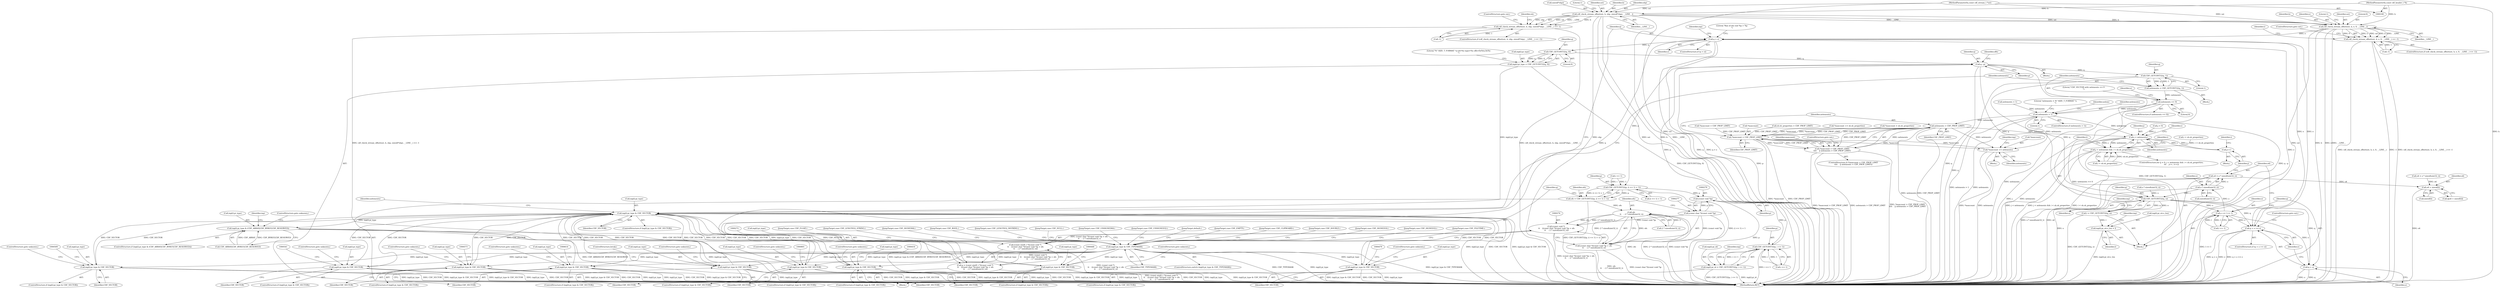 digraph "1_file_93e063ee374b6a75729df9e7201fb511e47e259d@pointer" {
"1000138" [label="(Call,cdf_check_stream_offset(sst, h, shp, sizeof(*shp), __LINE__))"];
"1000101" [label="(MethodParameterIn,const cdf_stream_t *sst)"];
"1000102" [label="(MethodParameterIn,const cdf_header_t *h)"];
"1000137" [label="(Call,cdf_check_stream_offset(sst, h, shp, sizeof(*shp), __LINE__) == -1)"];
"1000238" [label="(Call,cdf_check_stream_offset(sst, h, e, 0, __LINE__))"];
"1000237" [label="(Call,cdf_check_stream_offset(sst, h, e, 0, __LINE__) == -1)"];
"1000288" [label="(Call,q > e)"];
"1000316" [label="(Call,CDF_GETUINT32(q, 0))"];
"1000310" [label="(Call,inp[i].pi_type = CDF_GETUINT32(q, 0))"];
"1000342" [label="(Call,inp[i].pi_type & CDF_VECTOR)"];
"1000381" [label="(Call,inp[i].pi_type & (CDF_ARRAY|CDF_BYREF|CDF_RESERVED))"];
"1000394" [label="(Call,inp[i].pi_type & CDF_TYPEMASK)"];
"1000407" [label="(Call,inp[i].pi_type & CDF_VECTOR)"];
"1000437" [label="(Call,inp[i].pi_type & CDF_VECTOR)"];
"1000470" [label="(Call,inp[i].pi_type & CDF_VECTOR)"];
"1000500" [label="(Call,inp[i].pi_type & CDF_VECTOR)"];
"1000532" [label="(Call,inp[i].pi_type & CDF_VECTOR)"];
"1000564" [label="(Call,inp[i].pi_type & CDF_VECTOR)"];
"1000605" [label="(Call,inp[i].pi_type & CDF_VECTOR)"];
"1000792" [label="(Call,inp[i].pi_type & CDF_VECTOR)"];
"1000824" [label="(Call,inp[i].pi_type & CDF_VECTOR)"];
"1000337" [label="(Call,q - p)"];
"1000262" [label="(Call,CDF_GETUINT32(p, (i << 1) + 1))"];
"1000260" [label="(Call,ofs = CDF_GETUINT32(p, (i << 1) + 1))"];
"1000281" [label="(Call,ofs\n \t\t    - 2 * sizeof(uint32_t))"];
"1000273" [label="(Call,(const void *)\n \t\t    ((const char *)(const void *)p + ofs\n \t\t    - 2 * sizeof(uint32_t)))"];
"1000271" [label="(Call,(const uint8_t *)(const void *)\n \t\t    ((const char *)(const void *)p + ofs\n \t\t    - 2 * sizeof(uint32_t)))"];
"1000269" [label="(Call,q = (const uint8_t *)(const void *)\n \t\t    ((const char *)(const void *)p + ofs\n \t\t    - 2 * sizeof(uint32_t)))"];
"1000275" [label="(Call,(const char *)(const void *)p + ofs\n \t\t    - 2 * sizeof(uint32_t))"];
"1000278" [label="(Call,(const void *)p)"];
"1000276" [label="(Call,(const char *)(const void *)p)"];
"1000305" [label="(Call,CDF_GETUINT32(p, i << 1))"];
"1000299" [label="(Call,inp[i].pi_id = CDF_GETUINT32(p, i << 1))"];
"1000352" [label="(Call,CDF_GETUINT32(q, 1))"];
"1000350" [label="(Call,nelements = CDF_GETUINT32(q, 1))"];
"1000356" [label="(Call,nelements == 0)"];
"1000649" [label="(Call,nelements > 1)"];
"1000666" [label="(Call,nelements > CDF_PROP_LIMIT)"];
"1000662" [label="(Call,*maxcount > CDF_PROP_LIMIT)"];
"1000661" [label="(Call,*maxcount > CDF_PROP_LIMIT\n\t\t\t\t    || nelements > CDF_PROP_LIMIT)"];
"1000670" [label="(Call,*maxcount += nelements)"];
"1000698" [label="(Call,j < nelements)"];
"1000697" [label="(Call,j < nelements && i < sh.sh_properties)"];
"1000707" [label="(Call,j++)"];
"1000715" [label="(Call,CDF_GETUINT32(q, o))"];
"1000713" [label="(Call,l = CDF_GETUINT32(q, o))"];
"1000718" [label="(Call,inp[i].pi_str.s_len = l)"];
"1000769" [label="(Call,o += l >> 1)"];
"1000775" [label="(Call,q + o >= e)"];
"1000776" [label="(Call,q + o)"];
"1000783" [label="(Call,o * sizeof(uint32_t))"];
"1000781" [label="(Call,o4 = o * sizeof(uint32_t))"];
"1000742" [label="(Call,o4 + sizeof(l))"];
"1000661" [label="(Call,*maxcount > CDF_PROP_LIMIT\n\t\t\t\t    || nelements > CDF_PROP_LIMIT)"];
"1000142" [label="(Call,sizeof(*shp))"];
"1000287" [label="(ControlStructure,if (q > e))"];
"1000148" [label="(ControlStructure,goto out;)"];
"1000570" [label="(Identifier,CDF_VECTOR)"];
"1000791" [label="(ControlStructure,if (inp[i].pi_type & CDF_VECTOR))"];
"1000668" [label="(Identifier,CDF_PROP_LIMIT)"];
"1000316" [label="(Call,CDF_GETUINT32(q, 0))"];
"1000673" [label="(Identifier,nelements)"];
"1000351" [label="(Identifier,nelements)"];
"1000744" [label="(Call,sizeof(l))"];
"1000369" [label="(Identifier,nelements)"];
"1000701" [label="(Call,i < sh.sh_properties)"];
"1000499" [label="(ControlStructure,if (inp[i].pi_type & CDF_VECTOR))"];
"1000387" [label="(Call,CDF_ARRAY|CDF_BYREF|CDF_RESERVED)"];
"1000785" [label="(Call,sizeof(uint32_t))"];
"1000605" [label="(Call,inp[i].pi_type & CDF_VECTOR)"];
"1000294" [label="(Literal,\"Ran of the end %p > %p\n\")"];
"1000714" [label="(Identifier,l)"];
"1000395" [label="(Call,inp[i].pi_type)"];
"1000667" [label="(Identifier,nelements)"];
"1000413" [label="(Identifier,CDF_VECTOR)"];
"1000562" [label="(JumpTarget,case CDF_FLOAT:)"];
"1000397" [label="(Identifier,inp)"];
"1000307" [label="(Call,i << 1)"];
"1000779" [label="(Identifier,e)"];
"1000793" [label="(Call,inp[i].pi_type)"];
"1000354" [label="(Literal,1)"];
"1000317" [label="(Identifier,q)"];
"1000357" [label="(Identifier,nelements)"];
"1000788" [label="(Identifier,i)"];
"1000663" [label="(Call,*maxcount)"];
"1000782" [label="(Identifier,o4)"];
"1000240" [label="(Identifier,h)"];
"1000770" [label="(Identifier,o)"];
"1000646" [label="(JumpTarget,case CDF_LENGTH32_STRING:)"];
"1000177" [label="(Call,sh.sh_properties > CDF_PROP_LIMIT)"];
"1000276" [label="(Call,(const char *)(const void *)p)"];
"1000305" [label="(Call,CDF_GETUINT32(p, i << 1))"];
"1000281" [label="(Call,ofs\n \t\t    - 2 * sizeof(uint32_t))"];
"1000708" [label="(Identifier,j)"];
"1000374" [label="(Call,o4 = o * sizeof(uint32_t))"];
"1000290" [label="(Identifier,e)"];
"1000784" [label="(Identifier,o)"];
"1000831" [label="(ControlStructure,goto unknown;)"];
"1000392" [label="(ControlStructure,goto unknown;)"];
"1000498" [label="(JumpTarget,case CDF_SIGNED64:)"];
"1000718" [label="(Call,inp[i].pi_str.s_len = l)"];
"1000273" [label="(Call,(const void *)\n \t\t    ((const char *)(const void *)p + ofs\n \t\t    - 2 * sizeof(uint32_t)))"];
"1000407" [label="(Call,inp[i].pi_type & CDF_VECTOR)"];
"1000350" [label="(Call,nelements = CDF_GETUINT32(q, 1))"];
"1000147" [label="(Literal,1)"];
"1000743" [label="(Identifier,o4)"];
"1000660" [label="(ControlStructure,if (*maxcount > CDF_PROP_LIMIT\n\t\t\t\t    || nelements > CDF_PROP_LIMIT))"];
"1000251" [label="(Call,i < sh.sh_properties)"];
"1000532" [label="(Call,inp[i].pi_type & CDF_VECTOR)"];
"1000300" [label="(Call,inp[i].pi_id)"];
"1000539" [label="(ControlStructure,goto unknown;)"];
"1000571" [label="(ControlStructure,goto unknown;)"];
"1000368" [label="(Call,nelements = 1)"];
"1000336" [label="(Block,)"];
"1000731" [label="(Identifier,inp)"];
"1000467" [label="(JumpTarget,case CDF_BOOL:)"];
"1000676" [label="(Identifier,inp)"];
"1000783" [label="(Call,o * sizeof(uint32_t))"];
"1000647" [label="(JumpTarget,case CDF_LENGTH32_WSTRING:)"];
"1000501" [label="(Call,inp[i].pi_type)"];
"1000321" [label="(Literal,\"%\" SIZE_T_FORMAT \"u) id=%x type=%x offs=0x%tx,0x%x\n\")"];
"1000565" [label="(Call,inp[i].pi_type)"];
"1000832" [label="(ControlStructure,break;)"];
"1000203" [label="(Call,*maxcount += sh.sh_properties)"];
"1000361" [label="(Literal,\"CDF_VECTOR with nelements == 0\n\")"];
"1000236" [label="(ControlStructure,if (cdf_check_stream_offset(sst, h, e, 0, __LINE__) == -1))"];
"1000717" [label="(Identifier,o)"];
"1000342" [label="(Call,inp[i].pi_type & CDF_VECTOR)"];
"1000211" [label="(Call,*maxcount = sh.sh_properties)"];
"1000139" [label="(Identifier,sst)"];
"1000612" [label="(ControlStructure,goto unknown;)"];
"1000691" [label="(Literal,\"nelements = %\" SIZE_T_FORMAT \"u\n\")"];
"1000711" [label="(Block,)"];
"1000775" [label="(Call,q + o >= e)"];
"1000477" [label="(ControlStructure,goto unknown;)"];
"1000476" [label="(Identifier,CDF_VECTOR)"];
"1000353" [label="(Identifier,q)"];
"1000655" [label="(Identifier,nelem)"];
"1000437" [label="(Call,inp[i].pi_type & CDF_VECTOR)"];
"1000699" [label="(Identifier,j)"];
"1000444" [label="(ControlStructure,goto unknown;)"];
"1000823" [label="(ControlStructure,if (inp[i].pi_type & CDF_VECTOR))"];
"1000299" [label="(Call,inp[i].pi_id = CDF_GETUINT32(p, i << 1))"];
"1000697" [label="(Call,j < nelements && i < sh.sh_properties)"];
"1000348" [label="(Identifier,CDF_VECTOR)"];
"1000358" [label="(Literal,0)"];
"1000288" [label="(Call,q > e)"];
"1000337" [label="(Call,q - p)"];
"1000776" [label="(Call,q + o)"];
"1000700" [label="(Identifier,nelements)"];
"1000352" [label="(Call,CDF_GETUINT32(q, 1))"];
"1000382" [label="(Call,inp[i].pi_type)"];
"1000238" [label="(Call,cdf_check_stream_offset(sst, h, e, 0, __LINE__))"];
"1000341" [label="(ControlStructure,if (inp[i].pi_type & CDF_VECTOR))"];
"1000146" [label="(Call,-1)"];
"1000606" [label="(Call,inp[i].pi_type)"];
"1000393" [label="(ControlStructure,switch (inp[i].pi_type & CDF_TYPEMASK))"];
"1000400" [label="(Identifier,CDF_TYPEMASK)"];
"1000649" [label="(Call,nelements > 1)"];
"1000376" [label="(Call,o * sizeof(uint32_t))"];
"1000774" [label="(ControlStructure,if (q + o >= e))"];
"1000662" [label="(Call,*maxcount > CDF_PROP_LIMIT)"];
"1000710" [label="(Identifier,i)"];
"1000780" [label="(ControlStructure,goto out;)"];
"1000102" [label="(MethodParameterIn,const cdf_header_t *h)"];
"1000694" [label="(Call,j = 0)"];
"1000706" [label="(Block,)"];
"1000824" [label="(Call,inp[i].pi_type & CDF_VECTOR)"];
"1000339" [label="(Identifier,p)"];
"1000693" [label="(ControlStructure,for (j = 0; j < nelements && i < sh.sh_properties;\n\t\t\t    j++, i++))"];
"1000306" [label="(Identifier,p)"];
"1000670" [label="(Call,*maxcount += nelements)"];
"1000101" [label="(MethodParameterIn,const cdf_stream_t *sst)"];
"1000280" [label="(Identifier,p)"];
"1000414" [label="(ControlStructure,goto unknown;)"];
"1000443" [label="(Identifier,CDF_VECTOR)"];
"1000533" [label="(Call,inp[i].pi_type)"];
"1000249" [label="(Identifier,i)"];
"1000666" [label="(Call,nelements > CDF_PROP_LIMIT)"];
"1000402" [label="(JumpTarget,case CDF_NULL:)"];
"1000506" [label="(Identifier,CDF_VECTOR)"];
"1000853" [label="(MethodReturn,RET)"];
"1000604" [label="(ControlStructure,if (inp[i].pi_type & CDF_VECTOR))"];
"1000237" [label="(Call,cdf_check_stream_offset(sst, h, e, 0, __LINE__) == -1)"];
"1000830" [label="(Identifier,CDF_VECTOR)"];
"1000140" [label="(Identifier,h)"];
"1000241" [label="(Identifier,e)"];
"1000408" [label="(Call,inp[i].pi_type)"];
"1000471" [label="(Call,inp[i].pi_type)"];
"1000145" [label="(Identifier,__LINE__)"];
"1000825" [label="(Call,inp[i].pi_type)"];
"1000563" [label="(ControlStructure,if (inp[i].pi_type & CDF_VECTOR))"];
"1000265" [label="(Call,i << 1)"];
"1000262" [label="(Call,CDF_GETUINT32(p, (i << 1) + 1))"];
"1000740" [label="(Call,q[o4 + sizeof(l)])"];
"1000244" [label="(Call,-1)"];
"1000243" [label="(Identifier,__LINE__)"];
"1000719" [label="(Call,inp[i].pi_str.s_len)"];
"1000707" [label="(Call,j++)"];
"1000470" [label="(Call,inp[i].pi_type & CDF_VECTOR)"];
"1000137" [label="(Call,cdf_check_stream_offset(sst, h, shp, sizeof(*shp), __LINE__) == -1)"];
"1000530" [label="(JumpTarget,case CDF_UNSIGNED64:)"];
"1000436" [label="(ControlStructure,if (inp[i].pi_type & CDF_VECTOR))"];
"1000356" [label="(Call,nelements == 0)"];
"1000381" [label="(Call,inp[i].pi_type & (CDF_ARRAY|CDF_BYREF|CDF_RESERVED))"];
"1000716" [label="(Identifier,q)"];
"1000777" [label="(Identifier,q)"];
"1000507" [label="(ControlStructure,goto unknown;)"];
"1000564" [label="(Call,inp[i].pi_type & CDF_VECTOR)"];
"1000198" [label="(Call,*maxcount > CDF_PROP_LIMIT)"];
"1000343" [label="(Call,inp[i].pi_type)"];
"1000715" [label="(Call,CDF_GETUINT32(q, o))"];
"1000338" [label="(Identifier,q)"];
"1000665" [label="(Identifier,CDF_PROP_LIMIT)"];
"1000349" [label="(Block,)"];
"1000781" [label="(Call,o4 = o * sizeof(uint32_t))"];
"1000468" [label="(JumpTarget,case CDF_UNSIGNED32:)"];
"1000833" [label="(JumpTarget,default:)"];
"1000469" [label="(ControlStructure,if (inp[i].pi_type & CDF_VECTOR))"];
"1000672" [label="(Identifier,maxcount)"];
"1000403" [label="(JumpTarget,case CDF_EMPTY:)"];
"1000531" [label="(ControlStructure,if (inp[i].pi_type & CDF_VECTOR))"];
"1000769" [label="(Call,o += l >> 1)"];
"1000282" [label="(Identifier,ofs)"];
"1000713" [label="(Call,l = CDF_GETUINT32(q, o))"];
"1000269" [label="(Call,q = (const uint8_t *)(const void *)\n \t\t    ((const char *)(const void *)p + ofs\n \t\t    - 2 * sizeof(uint32_t)))"];
"1000260" [label="(Call,ofs = CDF_GETUINT32(p, (i << 1) + 1))"];
"1000246" [label="(ControlStructure,goto out;)"];
"1000138" [label="(Call,cdf_check_stream_offset(sst, h, shp, sizeof(*shp), __LINE__))"];
"1000822" [label="(JumpTarget,case CDF_CLIPBOARD:)"];
"1000671" [label="(Call,*maxcount)"];
"1000438" [label="(Call,inp[i].pi_type)"];
"1000698" [label="(Call,j < nelements)"];
"1000245" [label="(Literal,1)"];
"1000702" [label="(Identifier,i)"];
"1000261" [label="(Identifier,ofs)"];
"1000380" [label="(ControlStructure,if (inp[i].pi_type & (CDF_ARRAY|CDF_BYREF|CDF_RESERVED)))"];
"1000340" [label="(Identifier,offs)"];
"1000650" [label="(Identifier,nelements)"];
"1000318" [label="(Literal,0)"];
"1000603" [label="(JumpTarget,case CDF_DOUBLE:)"];
"1000278" [label="(Call,(const void *)p)"];
"1000275" [label="(Call,(const char *)(const void *)p + ofs\n \t\t    - 2 * sizeof(uint32_t))"];
"1000302" [label="(Identifier,inp)"];
"1000651" [label="(Literal,1)"];
"1000394" [label="(Call,inp[i].pi_type & CDF_TYPEMASK)"];
"1000798" [label="(Identifier,CDF_VECTOR)"];
"1000271" [label="(Call,(const uint8_t *)(const void *)\n \t\t    ((const char *)(const void *)p + ofs\n \t\t    - 2 * sizeof(uint32_t)))"];
"1000364" [label="(Identifier,o)"];
"1000311" [label="(Call,inp[i].pi_type)"];
"1000538" [label="(Identifier,CDF_VECTOR)"];
"1000270" [label="(Identifier,q)"];
"1000778" [label="(Identifier,o)"];
"1000239" [label="(Identifier,sst)"];
"1000355" [label="(ControlStructure,if (nelements == 0))"];
"1000406" [label="(ControlStructure,if (inp[i].pi_type & CDF_VECTOR))"];
"1000799" [label="(ControlStructure,goto unknown;)"];
"1000792" [label="(Call,inp[i].pi_type & CDF_VECTOR)"];
"1000313" [label="(Identifier,inp)"];
"1000405" [label="(JumpTarget,case CDF_SIGNED16:)"];
"1000151" [label="(Identifier,sh)"];
"1000435" [label="(JumpTarget,case CDF_SIGNED32:)"];
"1000242" [label="(Literal,0)"];
"1000790" [label="(JumpTarget,case CDF_FILETIME:)"];
"1000289" [label="(Identifier,q)"];
"1000264" [label="(Call,(i << 1) + 1)"];
"1000258" [label="(Block,)"];
"1000669" [label="(ControlStructure,goto out;)"];
"1000648" [label="(ControlStructure,if (nelements > 1))"];
"1000141" [label="(Identifier,shp)"];
"1000310" [label="(Call,inp[i].pi_type = CDF_GETUINT32(q, 0))"];
"1000500" [label="(Call,inp[i].pi_type & CDF_VECTOR)"];
"1000283" [label="(Call,2 * sizeof(uint32_t))"];
"1000263" [label="(Identifier,p)"];
"1000742" [label="(Call,o4 + sizeof(l))"];
"1000136" [label="(ControlStructure,if (cdf_check_stream_offset(sst, h, shp, sizeof(*shp), __LINE__) == -1))"];
"1000611" [label="(Identifier,CDF_VECTOR)"];
"1000722" [label="(Identifier,inp)"];
"1000726" [label="(Identifier,l)"];
"1000771" [label="(Call,l >> 1)"];
"1000652" [label="(Block,)"];
"1000138" -> "1000137"  [label="AST: "];
"1000138" -> "1000145"  [label="CFG: "];
"1000139" -> "1000138"  [label="AST: "];
"1000140" -> "1000138"  [label="AST: "];
"1000141" -> "1000138"  [label="AST: "];
"1000142" -> "1000138"  [label="AST: "];
"1000145" -> "1000138"  [label="AST: "];
"1000147" -> "1000138"  [label="CFG: "];
"1000138" -> "1000853"  [label="DDG: shp"];
"1000138" -> "1000853"  [label="DDG: sst"];
"1000138" -> "1000853"  [label="DDG: h"];
"1000138" -> "1000853"  [label="DDG: __LINE__"];
"1000138" -> "1000137"  [label="DDG: sst"];
"1000138" -> "1000137"  [label="DDG: __LINE__"];
"1000138" -> "1000137"  [label="DDG: h"];
"1000138" -> "1000137"  [label="DDG: shp"];
"1000101" -> "1000138"  [label="DDG: sst"];
"1000102" -> "1000138"  [label="DDG: h"];
"1000138" -> "1000238"  [label="DDG: sst"];
"1000138" -> "1000238"  [label="DDG: h"];
"1000138" -> "1000238"  [label="DDG: __LINE__"];
"1000101" -> "1000100"  [label="AST: "];
"1000101" -> "1000853"  [label="DDG: sst"];
"1000101" -> "1000238"  [label="DDG: sst"];
"1000102" -> "1000100"  [label="AST: "];
"1000102" -> "1000853"  [label="DDG: h"];
"1000102" -> "1000238"  [label="DDG: h"];
"1000137" -> "1000136"  [label="AST: "];
"1000137" -> "1000146"  [label="CFG: "];
"1000146" -> "1000137"  [label="AST: "];
"1000148" -> "1000137"  [label="CFG: "];
"1000151" -> "1000137"  [label="CFG: "];
"1000137" -> "1000853"  [label="DDG: cdf_check_stream_offset(sst, h, shp, sizeof(*shp), __LINE__)"];
"1000137" -> "1000853"  [label="DDG: cdf_check_stream_offset(sst, h, shp, sizeof(*shp), __LINE__) == -1"];
"1000146" -> "1000137"  [label="DDG: 1"];
"1000238" -> "1000237"  [label="AST: "];
"1000238" -> "1000243"  [label="CFG: "];
"1000239" -> "1000238"  [label="AST: "];
"1000240" -> "1000238"  [label="AST: "];
"1000241" -> "1000238"  [label="AST: "];
"1000242" -> "1000238"  [label="AST: "];
"1000243" -> "1000238"  [label="AST: "];
"1000245" -> "1000238"  [label="CFG: "];
"1000238" -> "1000853"  [label="DDG: sst"];
"1000238" -> "1000853"  [label="DDG: h"];
"1000238" -> "1000853"  [label="DDG: e"];
"1000238" -> "1000853"  [label="DDG: __LINE__"];
"1000238" -> "1000237"  [label="DDG: e"];
"1000238" -> "1000237"  [label="DDG: sst"];
"1000238" -> "1000237"  [label="DDG: h"];
"1000238" -> "1000237"  [label="DDG: __LINE__"];
"1000238" -> "1000237"  [label="DDG: 0"];
"1000238" -> "1000288"  [label="DDG: e"];
"1000237" -> "1000236"  [label="AST: "];
"1000237" -> "1000244"  [label="CFG: "];
"1000244" -> "1000237"  [label="AST: "];
"1000246" -> "1000237"  [label="CFG: "];
"1000249" -> "1000237"  [label="CFG: "];
"1000237" -> "1000853"  [label="DDG: cdf_check_stream_offset(sst, h, e, 0, __LINE__) == -1"];
"1000237" -> "1000853"  [label="DDG: cdf_check_stream_offset(sst, h, e, 0, __LINE__)"];
"1000237" -> "1000853"  [label="DDG: -1"];
"1000244" -> "1000237"  [label="DDG: 1"];
"1000288" -> "1000287"  [label="AST: "];
"1000288" -> "1000290"  [label="CFG: "];
"1000289" -> "1000288"  [label="AST: "];
"1000290" -> "1000288"  [label="AST: "];
"1000294" -> "1000288"  [label="CFG: "];
"1000302" -> "1000288"  [label="CFG: "];
"1000288" -> "1000853"  [label="DDG: e"];
"1000288" -> "1000853"  [label="DDG: q"];
"1000288" -> "1000853"  [label="DDG: q > e"];
"1000269" -> "1000288"  [label="DDG: q"];
"1000775" -> "1000288"  [label="DDG: e"];
"1000288" -> "1000316"  [label="DDG: q"];
"1000288" -> "1000775"  [label="DDG: e"];
"1000316" -> "1000310"  [label="AST: "];
"1000316" -> "1000318"  [label="CFG: "];
"1000317" -> "1000316"  [label="AST: "];
"1000318" -> "1000316"  [label="AST: "];
"1000310" -> "1000316"  [label="CFG: "];
"1000316" -> "1000310"  [label="DDG: q"];
"1000316" -> "1000310"  [label="DDG: 0"];
"1000316" -> "1000337"  [label="DDG: q"];
"1000310" -> "1000258"  [label="AST: "];
"1000311" -> "1000310"  [label="AST: "];
"1000321" -> "1000310"  [label="CFG: "];
"1000310" -> "1000853"  [label="DDG: CDF_GETUINT32(q, 0)"];
"1000310" -> "1000342"  [label="DDG: inp[i].pi_type"];
"1000342" -> "1000341"  [label="AST: "];
"1000342" -> "1000348"  [label="CFG: "];
"1000343" -> "1000342"  [label="AST: "];
"1000348" -> "1000342"  [label="AST: "];
"1000351" -> "1000342"  [label="CFG: "];
"1000369" -> "1000342"  [label="CFG: "];
"1000342" -> "1000853"  [label="DDG: inp[i].pi_type"];
"1000342" -> "1000853"  [label="DDG: CDF_VECTOR"];
"1000342" -> "1000853"  [label="DDG: inp[i].pi_type & CDF_VECTOR"];
"1000824" -> "1000342"  [label="DDG: CDF_VECTOR"];
"1000407" -> "1000342"  [label="DDG: CDF_VECTOR"];
"1000564" -> "1000342"  [label="DDG: CDF_VECTOR"];
"1000792" -> "1000342"  [label="DDG: CDF_VECTOR"];
"1000532" -> "1000342"  [label="DDG: CDF_VECTOR"];
"1000500" -> "1000342"  [label="DDG: CDF_VECTOR"];
"1000437" -> "1000342"  [label="DDG: CDF_VECTOR"];
"1000470" -> "1000342"  [label="DDG: CDF_VECTOR"];
"1000605" -> "1000342"  [label="DDG: CDF_VECTOR"];
"1000342" -> "1000381"  [label="DDG: inp[i].pi_type"];
"1000342" -> "1000407"  [label="DDG: CDF_VECTOR"];
"1000342" -> "1000437"  [label="DDG: CDF_VECTOR"];
"1000342" -> "1000470"  [label="DDG: CDF_VECTOR"];
"1000342" -> "1000500"  [label="DDG: CDF_VECTOR"];
"1000342" -> "1000532"  [label="DDG: CDF_VECTOR"];
"1000342" -> "1000564"  [label="DDG: CDF_VECTOR"];
"1000342" -> "1000605"  [label="DDG: CDF_VECTOR"];
"1000342" -> "1000792"  [label="DDG: CDF_VECTOR"];
"1000342" -> "1000824"  [label="DDG: CDF_VECTOR"];
"1000381" -> "1000380"  [label="AST: "];
"1000381" -> "1000387"  [label="CFG: "];
"1000382" -> "1000381"  [label="AST: "];
"1000387" -> "1000381"  [label="AST: "];
"1000392" -> "1000381"  [label="CFG: "];
"1000397" -> "1000381"  [label="CFG: "];
"1000381" -> "1000853"  [label="DDG: CDF_ARRAY|CDF_BYREF|CDF_RESERVED"];
"1000381" -> "1000853"  [label="DDG: inp[i].pi_type"];
"1000381" -> "1000853"  [label="DDG: inp[i].pi_type & (CDF_ARRAY|CDF_BYREF|CDF_RESERVED)"];
"1000387" -> "1000381"  [label="DDG: CDF_ARRAY"];
"1000387" -> "1000381"  [label="DDG: CDF_BYREF|CDF_RESERVED"];
"1000381" -> "1000394"  [label="DDG: inp[i].pi_type"];
"1000394" -> "1000393"  [label="AST: "];
"1000394" -> "1000400"  [label="CFG: "];
"1000395" -> "1000394"  [label="AST: "];
"1000400" -> "1000394"  [label="AST: "];
"1000402" -> "1000394"  [label="CFG: "];
"1000403" -> "1000394"  [label="CFG: "];
"1000405" -> "1000394"  [label="CFG: "];
"1000435" -> "1000394"  [label="CFG: "];
"1000467" -> "1000394"  [label="CFG: "];
"1000468" -> "1000394"  [label="CFG: "];
"1000498" -> "1000394"  [label="CFG: "];
"1000530" -> "1000394"  [label="CFG: "];
"1000562" -> "1000394"  [label="CFG: "];
"1000603" -> "1000394"  [label="CFG: "];
"1000646" -> "1000394"  [label="CFG: "];
"1000647" -> "1000394"  [label="CFG: "];
"1000790" -> "1000394"  [label="CFG: "];
"1000822" -> "1000394"  [label="CFG: "];
"1000833" -> "1000394"  [label="CFG: "];
"1000394" -> "1000853"  [label="DDG: inp[i].pi_type & CDF_TYPEMASK"];
"1000394" -> "1000853"  [label="DDG: CDF_TYPEMASK"];
"1000394" -> "1000853"  [label="DDG: inp[i].pi_type"];
"1000394" -> "1000407"  [label="DDG: inp[i].pi_type"];
"1000394" -> "1000437"  [label="DDG: inp[i].pi_type"];
"1000394" -> "1000470"  [label="DDG: inp[i].pi_type"];
"1000394" -> "1000500"  [label="DDG: inp[i].pi_type"];
"1000394" -> "1000532"  [label="DDG: inp[i].pi_type"];
"1000394" -> "1000564"  [label="DDG: inp[i].pi_type"];
"1000394" -> "1000605"  [label="DDG: inp[i].pi_type"];
"1000394" -> "1000792"  [label="DDG: inp[i].pi_type"];
"1000394" -> "1000824"  [label="DDG: inp[i].pi_type"];
"1000407" -> "1000406"  [label="AST: "];
"1000407" -> "1000413"  [label="CFG: "];
"1000408" -> "1000407"  [label="AST: "];
"1000413" -> "1000407"  [label="AST: "];
"1000414" -> "1000407"  [label="CFG: "];
"1000416" -> "1000407"  [label="CFG: "];
"1000407" -> "1000853"  [label="DDG: inp[i].pi_type & CDF_VECTOR"];
"1000407" -> "1000853"  [label="DDG: inp[i].pi_type"];
"1000407" -> "1000853"  [label="DDG: CDF_VECTOR"];
"1000437" -> "1000436"  [label="AST: "];
"1000437" -> "1000443"  [label="CFG: "];
"1000438" -> "1000437"  [label="AST: "];
"1000443" -> "1000437"  [label="AST: "];
"1000444" -> "1000437"  [label="CFG: "];
"1000446" -> "1000437"  [label="CFG: "];
"1000437" -> "1000853"  [label="DDG: inp[i].pi_type & CDF_VECTOR"];
"1000437" -> "1000853"  [label="DDG: CDF_VECTOR"];
"1000437" -> "1000853"  [label="DDG: inp[i].pi_type"];
"1000470" -> "1000469"  [label="AST: "];
"1000470" -> "1000476"  [label="CFG: "];
"1000471" -> "1000470"  [label="AST: "];
"1000476" -> "1000470"  [label="AST: "];
"1000477" -> "1000470"  [label="CFG: "];
"1000479" -> "1000470"  [label="CFG: "];
"1000470" -> "1000853"  [label="DDG: CDF_VECTOR"];
"1000470" -> "1000853"  [label="DDG: inp[i].pi_type"];
"1000470" -> "1000853"  [label="DDG: inp[i].pi_type & CDF_VECTOR"];
"1000500" -> "1000499"  [label="AST: "];
"1000500" -> "1000506"  [label="CFG: "];
"1000501" -> "1000500"  [label="AST: "];
"1000506" -> "1000500"  [label="AST: "];
"1000507" -> "1000500"  [label="CFG: "];
"1000509" -> "1000500"  [label="CFG: "];
"1000500" -> "1000853"  [label="DDG: CDF_VECTOR"];
"1000500" -> "1000853"  [label="DDG: inp[i].pi_type & CDF_VECTOR"];
"1000500" -> "1000853"  [label="DDG: inp[i].pi_type"];
"1000532" -> "1000531"  [label="AST: "];
"1000532" -> "1000538"  [label="CFG: "];
"1000533" -> "1000532"  [label="AST: "];
"1000538" -> "1000532"  [label="AST: "];
"1000539" -> "1000532"  [label="CFG: "];
"1000541" -> "1000532"  [label="CFG: "];
"1000532" -> "1000853"  [label="DDG: inp[i].pi_type"];
"1000532" -> "1000853"  [label="DDG: CDF_VECTOR"];
"1000532" -> "1000853"  [label="DDG: inp[i].pi_type & CDF_VECTOR"];
"1000564" -> "1000563"  [label="AST: "];
"1000564" -> "1000570"  [label="CFG: "];
"1000565" -> "1000564"  [label="AST: "];
"1000570" -> "1000564"  [label="AST: "];
"1000571" -> "1000564"  [label="CFG: "];
"1000573" -> "1000564"  [label="CFG: "];
"1000564" -> "1000853"  [label="DDG: inp[i].pi_type"];
"1000564" -> "1000853"  [label="DDG: inp[i].pi_type & CDF_VECTOR"];
"1000564" -> "1000853"  [label="DDG: CDF_VECTOR"];
"1000605" -> "1000604"  [label="AST: "];
"1000605" -> "1000611"  [label="CFG: "];
"1000606" -> "1000605"  [label="AST: "];
"1000611" -> "1000605"  [label="AST: "];
"1000612" -> "1000605"  [label="CFG: "];
"1000614" -> "1000605"  [label="CFG: "];
"1000605" -> "1000853"  [label="DDG: CDF_VECTOR"];
"1000605" -> "1000853"  [label="DDG: inp[i].pi_type & CDF_VECTOR"];
"1000605" -> "1000853"  [label="DDG: inp[i].pi_type"];
"1000792" -> "1000791"  [label="AST: "];
"1000792" -> "1000798"  [label="CFG: "];
"1000793" -> "1000792"  [label="AST: "];
"1000798" -> "1000792"  [label="AST: "];
"1000799" -> "1000792"  [label="CFG: "];
"1000801" -> "1000792"  [label="CFG: "];
"1000792" -> "1000853"  [label="DDG: inp[i].pi_type & CDF_VECTOR"];
"1000792" -> "1000853"  [label="DDG: inp[i].pi_type"];
"1000792" -> "1000853"  [label="DDG: CDF_VECTOR"];
"1000824" -> "1000823"  [label="AST: "];
"1000824" -> "1000830"  [label="CFG: "];
"1000825" -> "1000824"  [label="AST: "];
"1000830" -> "1000824"  [label="AST: "];
"1000831" -> "1000824"  [label="CFG: "];
"1000832" -> "1000824"  [label="CFG: "];
"1000824" -> "1000853"  [label="DDG: CDF_VECTOR"];
"1000824" -> "1000853"  [label="DDG: inp[i].pi_type & CDF_VECTOR"];
"1000824" -> "1000853"  [label="DDG: inp[i].pi_type"];
"1000337" -> "1000336"  [label="AST: "];
"1000337" -> "1000339"  [label="CFG: "];
"1000338" -> "1000337"  [label="AST: "];
"1000339" -> "1000337"  [label="AST: "];
"1000340" -> "1000337"  [label="CFG: "];
"1000337" -> "1000853"  [label="DDG: p"];
"1000337" -> "1000853"  [label="DDG: q"];
"1000337" -> "1000853"  [label="DDG: q - p"];
"1000337" -> "1000262"  [label="DDG: p"];
"1000305" -> "1000337"  [label="DDG: p"];
"1000337" -> "1000352"  [label="DDG: q"];
"1000337" -> "1000715"  [label="DDG: q"];
"1000262" -> "1000260"  [label="AST: "];
"1000262" -> "1000264"  [label="CFG: "];
"1000263" -> "1000262"  [label="AST: "];
"1000264" -> "1000262"  [label="AST: "];
"1000260" -> "1000262"  [label="CFG: "];
"1000262" -> "1000853"  [label="DDG: (i << 1) + 1"];
"1000262" -> "1000260"  [label="DDG: p"];
"1000262" -> "1000260"  [label="DDG: (i << 1) + 1"];
"1000265" -> "1000262"  [label="DDG: i"];
"1000265" -> "1000262"  [label="DDG: 1"];
"1000262" -> "1000278"  [label="DDG: p"];
"1000260" -> "1000258"  [label="AST: "];
"1000261" -> "1000260"  [label="AST: "];
"1000270" -> "1000260"  [label="CFG: "];
"1000260" -> "1000853"  [label="DDG: CDF_GETUINT32(p, (i << 1) + 1)"];
"1000260" -> "1000281"  [label="DDG: ofs"];
"1000281" -> "1000275"  [label="AST: "];
"1000281" -> "1000283"  [label="CFG: "];
"1000282" -> "1000281"  [label="AST: "];
"1000283" -> "1000281"  [label="AST: "];
"1000275" -> "1000281"  [label="CFG: "];
"1000281" -> "1000853"  [label="DDG: ofs"];
"1000281" -> "1000853"  [label="DDG: 2 * sizeof(uint32_t)"];
"1000281" -> "1000273"  [label="DDG: ofs"];
"1000281" -> "1000273"  [label="DDG: 2 * sizeof(uint32_t)"];
"1000281" -> "1000275"  [label="DDG: ofs"];
"1000281" -> "1000275"  [label="DDG: 2 * sizeof(uint32_t)"];
"1000283" -> "1000281"  [label="DDG: 2"];
"1000273" -> "1000271"  [label="AST: "];
"1000273" -> "1000275"  [label="CFG: "];
"1000274" -> "1000273"  [label="AST: "];
"1000275" -> "1000273"  [label="AST: "];
"1000271" -> "1000273"  [label="CFG: "];
"1000273" -> "1000853"  [label="DDG: (const char *)(const void *)p + ofs\n \t\t    - 2 * sizeof(uint32_t)"];
"1000273" -> "1000271"  [label="DDG: (const char *)(const void *)p + ofs\n \t\t    - 2 * sizeof(uint32_t)"];
"1000276" -> "1000273"  [label="DDG: (const void *)p"];
"1000271" -> "1000269"  [label="AST: "];
"1000272" -> "1000271"  [label="AST: "];
"1000269" -> "1000271"  [label="CFG: "];
"1000271" -> "1000853"  [label="DDG: (const void *)\n \t\t    ((const char *)(const void *)p + ofs\n \t\t    - 2 * sizeof(uint32_t))"];
"1000271" -> "1000269"  [label="DDG: (const void *)\n \t\t    ((const char *)(const void *)p + ofs\n \t\t    - 2 * sizeof(uint32_t))"];
"1000269" -> "1000258"  [label="AST: "];
"1000270" -> "1000269"  [label="AST: "];
"1000289" -> "1000269"  [label="CFG: "];
"1000269" -> "1000853"  [label="DDG: (const uint8_t *)(const void *)\n \t\t    ((const char *)(const void *)p + ofs\n \t\t    - 2 * sizeof(uint32_t))"];
"1000276" -> "1000275"  [label="AST: "];
"1000275" -> "1000853"  [label="DDG: (const char *)(const void *)p"];
"1000275" -> "1000853"  [label="DDG: ofs\n \t\t    - 2 * sizeof(uint32_t)"];
"1000276" -> "1000275"  [label="DDG: (const void *)p"];
"1000278" -> "1000276"  [label="AST: "];
"1000278" -> "1000280"  [label="CFG: "];
"1000279" -> "1000278"  [label="AST: "];
"1000280" -> "1000278"  [label="AST: "];
"1000276" -> "1000278"  [label="CFG: "];
"1000278" -> "1000853"  [label="DDG: p"];
"1000278" -> "1000276"  [label="DDG: p"];
"1000278" -> "1000305"  [label="DDG: p"];
"1000277" -> "1000276"  [label="AST: "];
"1000282" -> "1000276"  [label="CFG: "];
"1000276" -> "1000853"  [label="DDG: (const void *)p"];
"1000305" -> "1000299"  [label="AST: "];
"1000305" -> "1000307"  [label="CFG: "];
"1000306" -> "1000305"  [label="AST: "];
"1000307" -> "1000305"  [label="AST: "];
"1000299" -> "1000305"  [label="CFG: "];
"1000305" -> "1000853"  [label="DDG: i << 1"];
"1000305" -> "1000299"  [label="DDG: p"];
"1000305" -> "1000299"  [label="DDG: i << 1"];
"1000307" -> "1000305"  [label="DDG: i"];
"1000307" -> "1000305"  [label="DDG: 1"];
"1000299" -> "1000258"  [label="AST: "];
"1000300" -> "1000299"  [label="AST: "];
"1000313" -> "1000299"  [label="CFG: "];
"1000299" -> "1000853"  [label="DDG: CDF_GETUINT32(p, i << 1)"];
"1000299" -> "1000853"  [label="DDG: inp[i].pi_id"];
"1000352" -> "1000350"  [label="AST: "];
"1000352" -> "1000354"  [label="CFG: "];
"1000353" -> "1000352"  [label="AST: "];
"1000354" -> "1000352"  [label="AST: "];
"1000350" -> "1000352"  [label="CFG: "];
"1000352" -> "1000853"  [label="DDG: q"];
"1000352" -> "1000350"  [label="DDG: q"];
"1000352" -> "1000350"  [label="DDG: 1"];
"1000352" -> "1000715"  [label="DDG: q"];
"1000350" -> "1000349"  [label="AST: "];
"1000351" -> "1000350"  [label="AST: "];
"1000357" -> "1000350"  [label="CFG: "];
"1000350" -> "1000853"  [label="DDG: CDF_GETUINT32(q, 1)"];
"1000350" -> "1000356"  [label="DDG: nelements"];
"1000356" -> "1000355"  [label="AST: "];
"1000356" -> "1000358"  [label="CFG: "];
"1000357" -> "1000356"  [label="AST: "];
"1000358" -> "1000356"  [label="AST: "];
"1000361" -> "1000356"  [label="CFG: "];
"1000364" -> "1000356"  [label="CFG: "];
"1000356" -> "1000853"  [label="DDG: nelements == 0"];
"1000356" -> "1000853"  [label="DDG: nelements"];
"1000356" -> "1000649"  [label="DDG: nelements"];
"1000649" -> "1000648"  [label="AST: "];
"1000649" -> "1000651"  [label="CFG: "];
"1000650" -> "1000649"  [label="AST: "];
"1000651" -> "1000649"  [label="AST: "];
"1000655" -> "1000649"  [label="CFG: "];
"1000691" -> "1000649"  [label="CFG: "];
"1000649" -> "1000853"  [label="DDG: nelements"];
"1000649" -> "1000853"  [label="DDG: nelements > 1"];
"1000368" -> "1000649"  [label="DDG: nelements"];
"1000649" -> "1000666"  [label="DDG: nelements"];
"1000649" -> "1000670"  [label="DDG: nelements"];
"1000649" -> "1000698"  [label="DDG: nelements"];
"1000666" -> "1000661"  [label="AST: "];
"1000666" -> "1000668"  [label="CFG: "];
"1000667" -> "1000666"  [label="AST: "];
"1000668" -> "1000666"  [label="AST: "];
"1000661" -> "1000666"  [label="CFG: "];
"1000666" -> "1000853"  [label="DDG: CDF_PROP_LIMIT"];
"1000666" -> "1000853"  [label="DDG: nelements"];
"1000666" -> "1000662"  [label="DDG: CDF_PROP_LIMIT"];
"1000666" -> "1000661"  [label="DDG: nelements"];
"1000666" -> "1000661"  [label="DDG: CDF_PROP_LIMIT"];
"1000662" -> "1000666"  [label="DDG: CDF_PROP_LIMIT"];
"1000666" -> "1000670"  [label="DDG: nelements"];
"1000666" -> "1000698"  [label="DDG: nelements"];
"1000662" -> "1000661"  [label="AST: "];
"1000662" -> "1000665"  [label="CFG: "];
"1000663" -> "1000662"  [label="AST: "];
"1000665" -> "1000662"  [label="AST: "];
"1000667" -> "1000662"  [label="CFG: "];
"1000661" -> "1000662"  [label="CFG: "];
"1000662" -> "1000853"  [label="DDG: *maxcount"];
"1000662" -> "1000853"  [label="DDG: CDF_PROP_LIMIT"];
"1000662" -> "1000661"  [label="DDG: *maxcount"];
"1000662" -> "1000661"  [label="DDG: CDF_PROP_LIMIT"];
"1000670" -> "1000662"  [label="DDG: *maxcount"];
"1000211" -> "1000662"  [label="DDG: *maxcount"];
"1000203" -> "1000662"  [label="DDG: *maxcount"];
"1000198" -> "1000662"  [label="DDG: CDF_PROP_LIMIT"];
"1000177" -> "1000662"  [label="DDG: CDF_PROP_LIMIT"];
"1000662" -> "1000670"  [label="DDG: *maxcount"];
"1000661" -> "1000660"  [label="AST: "];
"1000669" -> "1000661"  [label="CFG: "];
"1000672" -> "1000661"  [label="CFG: "];
"1000661" -> "1000853"  [label="DDG: *maxcount > CDF_PROP_LIMIT\n\t\t\t\t    || nelements > CDF_PROP_LIMIT"];
"1000661" -> "1000853"  [label="DDG: *maxcount > CDF_PROP_LIMIT"];
"1000661" -> "1000853"  [label="DDG: nelements > CDF_PROP_LIMIT"];
"1000670" -> "1000652"  [label="AST: "];
"1000670" -> "1000673"  [label="CFG: "];
"1000671" -> "1000670"  [label="AST: "];
"1000673" -> "1000670"  [label="AST: "];
"1000676" -> "1000670"  [label="CFG: "];
"1000670" -> "1000853"  [label="DDG: *maxcount"];
"1000670" -> "1000853"  [label="DDG: nelements"];
"1000698" -> "1000697"  [label="AST: "];
"1000698" -> "1000700"  [label="CFG: "];
"1000699" -> "1000698"  [label="AST: "];
"1000700" -> "1000698"  [label="AST: "];
"1000702" -> "1000698"  [label="CFG: "];
"1000697" -> "1000698"  [label="CFG: "];
"1000698" -> "1000853"  [label="DDG: nelements"];
"1000698" -> "1000853"  [label="DDG: j"];
"1000698" -> "1000697"  [label="DDG: j"];
"1000698" -> "1000697"  [label="DDG: nelements"];
"1000694" -> "1000698"  [label="DDG: j"];
"1000707" -> "1000698"  [label="DDG: j"];
"1000698" -> "1000707"  [label="DDG: j"];
"1000697" -> "1000693"  [label="AST: "];
"1000697" -> "1000701"  [label="CFG: "];
"1000701" -> "1000697"  [label="AST: "];
"1000714" -> "1000697"  [label="CFG: "];
"1000788" -> "1000697"  [label="CFG: "];
"1000697" -> "1000853"  [label="DDG: j < nelements && i < sh.sh_properties"];
"1000697" -> "1000853"  [label="DDG: i < sh.sh_properties"];
"1000697" -> "1000853"  [label="DDG: j < nelements"];
"1000251" -> "1000697"  [label="DDG: i < sh.sh_properties"];
"1000701" -> "1000697"  [label="DDG: i"];
"1000701" -> "1000697"  [label="DDG: sh.sh_properties"];
"1000707" -> "1000706"  [label="AST: "];
"1000707" -> "1000708"  [label="CFG: "];
"1000708" -> "1000707"  [label="AST: "];
"1000710" -> "1000707"  [label="CFG: "];
"1000715" -> "1000713"  [label="AST: "];
"1000715" -> "1000717"  [label="CFG: "];
"1000716" -> "1000715"  [label="AST: "];
"1000717" -> "1000715"  [label="AST: "];
"1000713" -> "1000715"  [label="CFG: "];
"1000715" -> "1000713"  [label="DDG: q"];
"1000715" -> "1000713"  [label="DDG: o"];
"1000376" -> "1000715"  [label="DDG: o"];
"1000783" -> "1000715"  [label="DDG: o"];
"1000715" -> "1000769"  [label="DDG: o"];
"1000715" -> "1000775"  [label="DDG: q"];
"1000715" -> "1000776"  [label="DDG: q"];
"1000713" -> "1000711"  [label="AST: "];
"1000714" -> "1000713"  [label="AST: "];
"1000722" -> "1000713"  [label="CFG: "];
"1000713" -> "1000853"  [label="DDG: CDF_GETUINT32(q, o)"];
"1000713" -> "1000718"  [label="DDG: l"];
"1000718" -> "1000711"  [label="AST: "];
"1000718" -> "1000726"  [label="CFG: "];
"1000719" -> "1000718"  [label="AST: "];
"1000726" -> "1000718"  [label="AST: "];
"1000731" -> "1000718"  [label="CFG: "];
"1000718" -> "1000853"  [label="DDG: inp[i].pi_str.s_len"];
"1000769" -> "1000711"  [label="AST: "];
"1000769" -> "1000771"  [label="CFG: "];
"1000770" -> "1000769"  [label="AST: "];
"1000771" -> "1000769"  [label="AST: "];
"1000777" -> "1000769"  [label="CFG: "];
"1000769" -> "1000853"  [label="DDG: l >> 1"];
"1000771" -> "1000769"  [label="DDG: l"];
"1000771" -> "1000769"  [label="DDG: 1"];
"1000769" -> "1000775"  [label="DDG: o"];
"1000769" -> "1000776"  [label="DDG: o"];
"1000769" -> "1000783"  [label="DDG: o"];
"1000775" -> "1000774"  [label="AST: "];
"1000775" -> "1000779"  [label="CFG: "];
"1000776" -> "1000775"  [label="AST: "];
"1000779" -> "1000775"  [label="AST: "];
"1000780" -> "1000775"  [label="CFG: "];
"1000782" -> "1000775"  [label="CFG: "];
"1000775" -> "1000853"  [label="DDG: q + o"];
"1000775" -> "1000853"  [label="DDG: e"];
"1000775" -> "1000853"  [label="DDG: q + o >= e"];
"1000776" -> "1000778"  [label="CFG: "];
"1000777" -> "1000776"  [label="AST: "];
"1000778" -> "1000776"  [label="AST: "];
"1000779" -> "1000776"  [label="CFG: "];
"1000776" -> "1000853"  [label="DDG: q"];
"1000776" -> "1000853"  [label="DDG: o"];
"1000783" -> "1000781"  [label="AST: "];
"1000783" -> "1000785"  [label="CFG: "];
"1000784" -> "1000783"  [label="AST: "];
"1000785" -> "1000783"  [label="AST: "];
"1000781" -> "1000783"  [label="CFG: "];
"1000783" -> "1000853"  [label="DDG: o"];
"1000783" -> "1000781"  [label="DDG: o"];
"1000781" -> "1000711"  [label="AST: "];
"1000782" -> "1000781"  [label="AST: "];
"1000708" -> "1000781"  [label="CFG: "];
"1000781" -> "1000853"  [label="DDG: o * sizeof(uint32_t)"];
"1000781" -> "1000853"  [label="DDG: o4"];
"1000781" -> "1000742"  [label="DDG: o4"];
"1000742" -> "1000740"  [label="AST: "];
"1000742" -> "1000744"  [label="CFG: "];
"1000743" -> "1000742"  [label="AST: "];
"1000744" -> "1000742"  [label="AST: "];
"1000740" -> "1000742"  [label="CFG: "];
"1000742" -> "1000853"  [label="DDG: o4"];
"1000374" -> "1000742"  [label="DDG: o4"];
}

